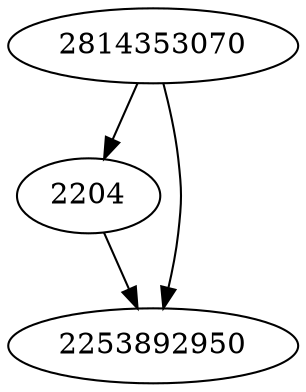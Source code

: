 strict digraph  {
2204;
2814353070;
2253892950;
2204 -> 2253892950;
2814353070 -> 2253892950;
2814353070 -> 2204;
}
